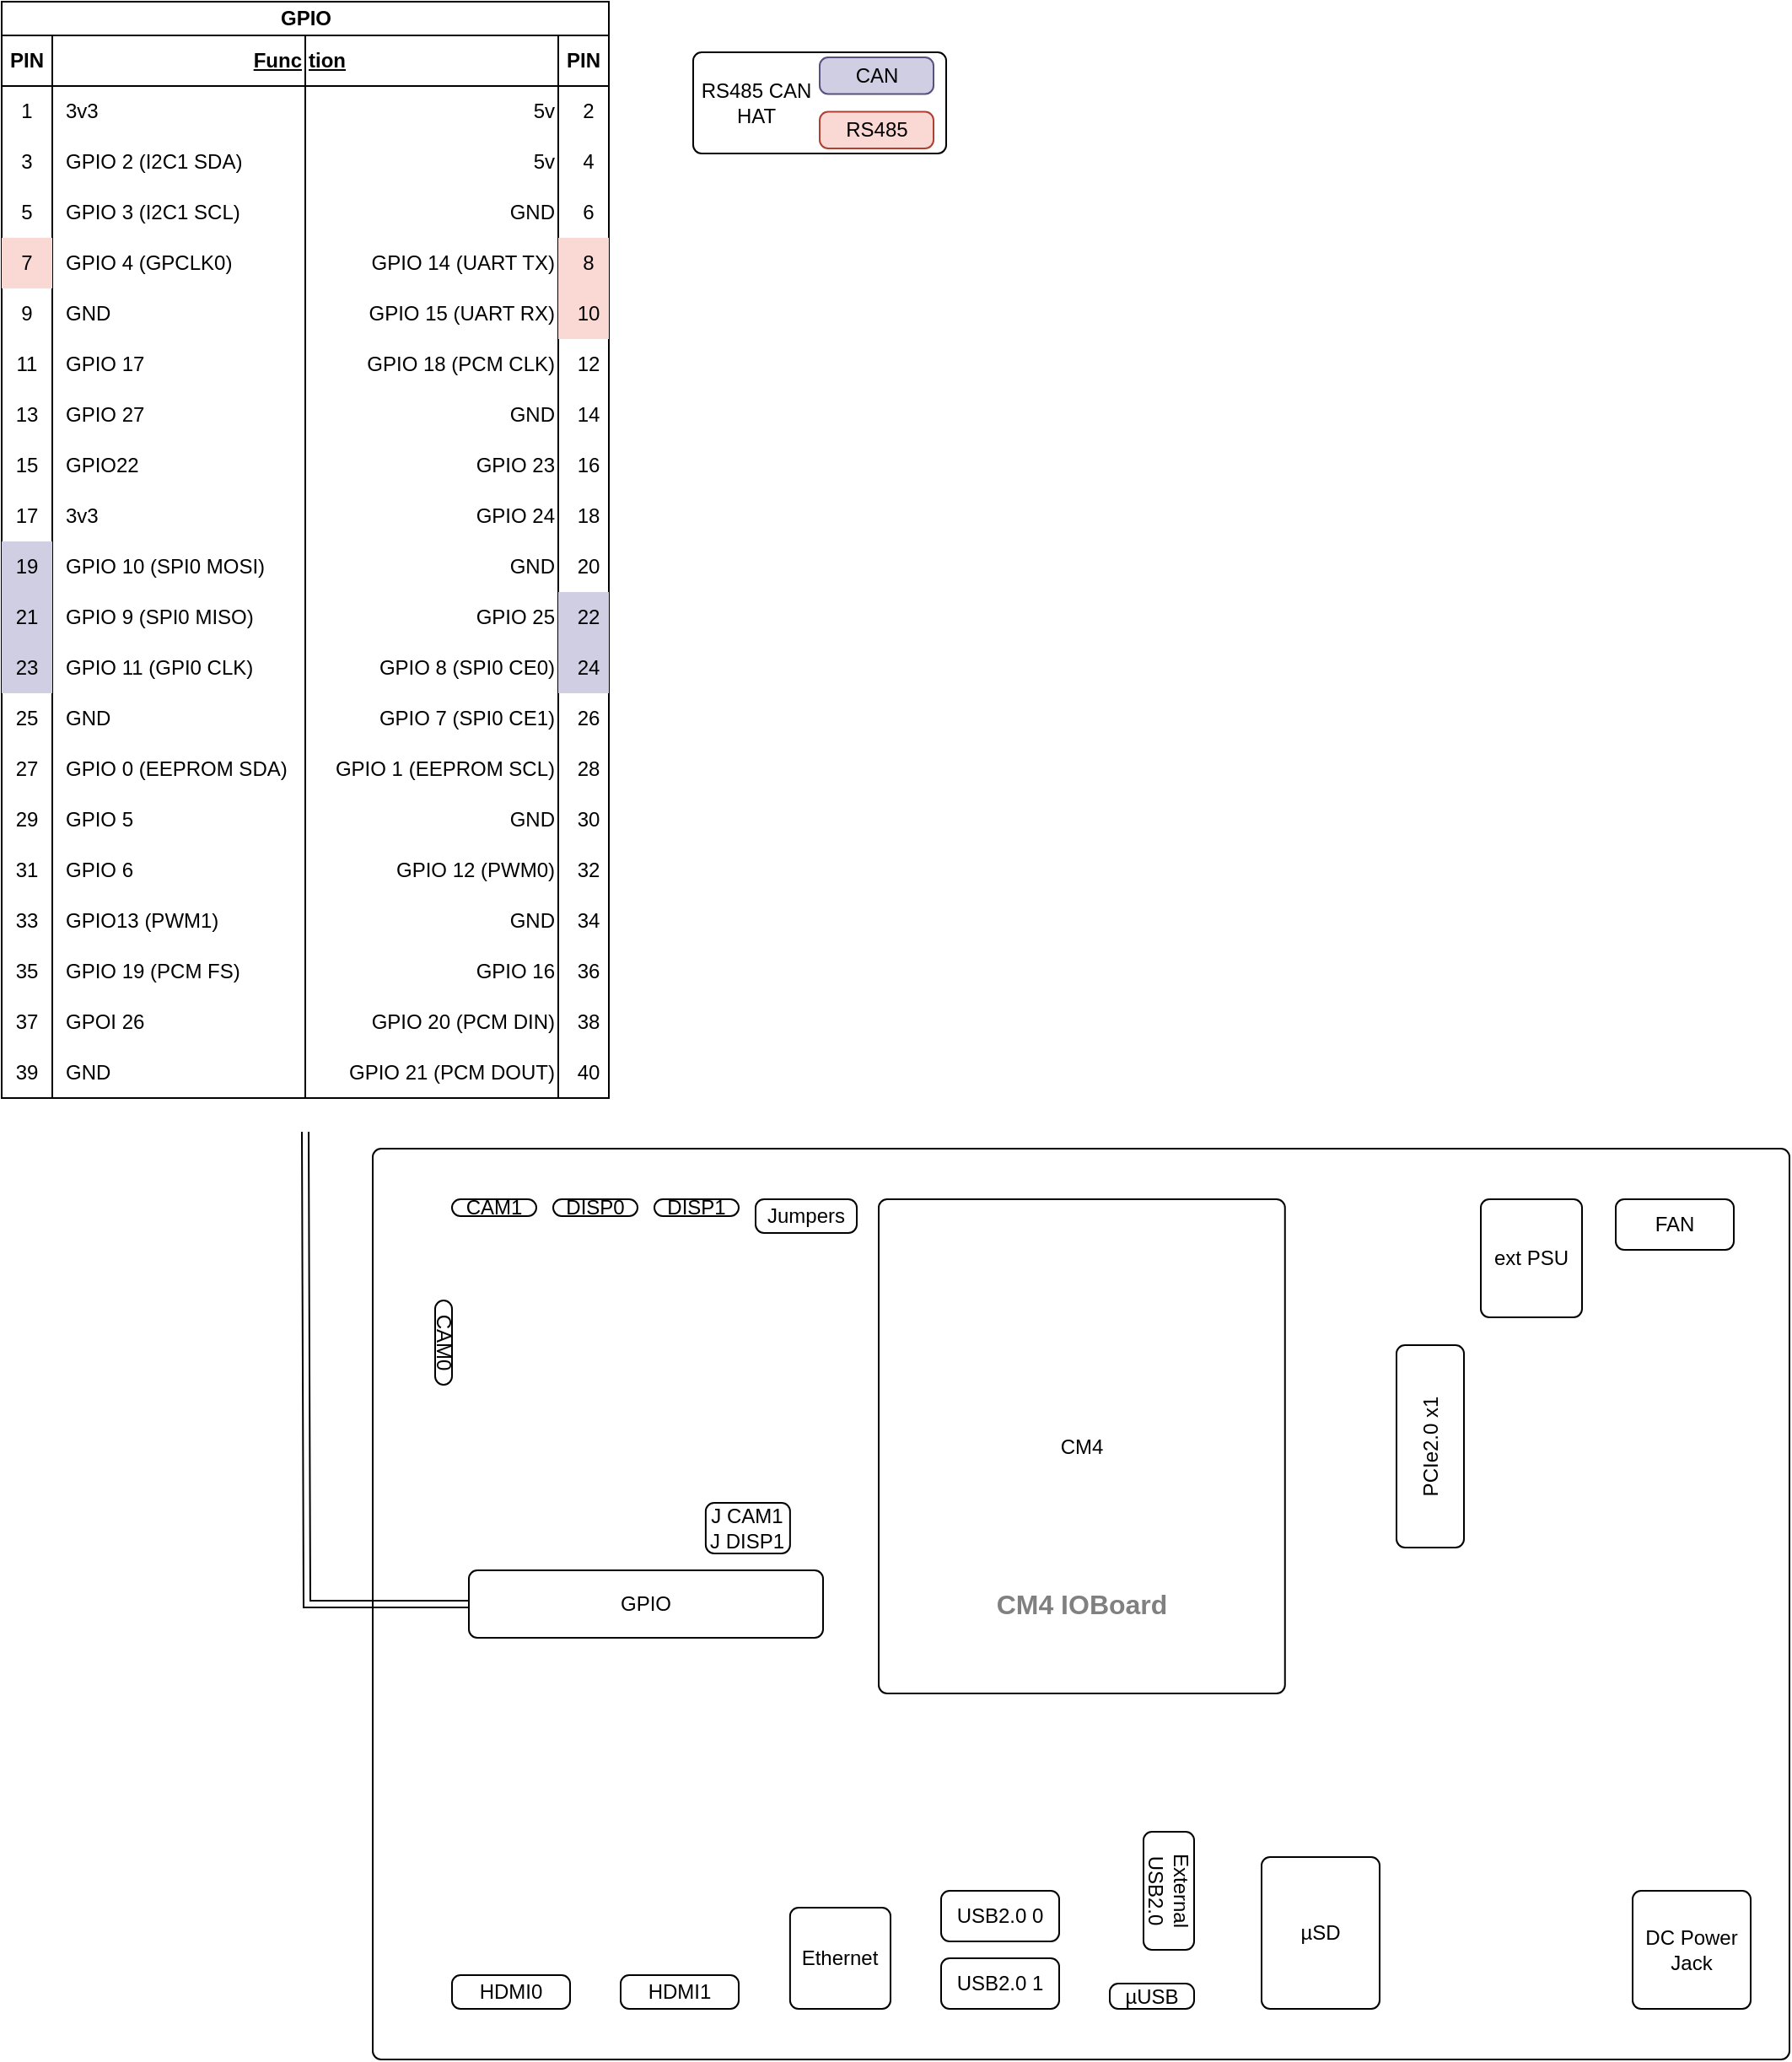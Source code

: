 <mxfile version="24.2.5" type="github">
  <diagram name="Seite-1" id="QoW2WP4sF9XE3s1ogHSI">
    <mxGraphModel dx="1735" dy="1138" grid="1" gridSize="10" guides="1" tooltips="1" connect="1" arrows="1" fold="1" page="1" pageScale="1" pageWidth="1654" pageHeight="1169" math="0" shadow="0">
      <root>
        <mxCell id="0" />
        <mxCell id="1" parent="0" />
        <mxCell id="m5U6jbmUyWmy_Dcwf7JY-30" value="&lt;font style=&quot;font-size: 16px;&quot;&gt;&lt;b&gt;CM4 IOBoard&lt;/b&gt;&lt;/font&gt;" style="rounded=1;absoluteArcSize=1;html=1;arcSize=10;align=center;verticalAlign=middle;" vertex="1" parent="1">
          <mxGeometry x="500" y="700" width="840" height="540" as="geometry" />
        </mxCell>
        <mxCell id="m5U6jbmUyWmy_Dcwf7JY-31" value="CM4 IO Board" style="html=1;shape=mxgraph.er.anchor;whiteSpace=wrap;" vertex="1" parent="m5U6jbmUyWmy_Dcwf7JY-30">
          <mxGeometry width="420.0" height="540" as="geometry" />
        </mxCell>
        <mxCell id="m5U6jbmUyWmy_Dcwf7JY-9" value="HDMI0" style="rounded=1;absoluteArcSize=1;html=1;arcSize=10;whiteSpace=wrap;points=[];strokeColor=inherit;fillColor=inherit;" vertex="1" parent="m5U6jbmUyWmy_Dcwf7JY-30">
          <mxGeometry x="47" y="490" width="70" height="20" as="geometry" />
        </mxCell>
        <mxCell id="m5U6jbmUyWmy_Dcwf7JY-10" value="HDMI1" style="rounded=1;absoluteArcSize=1;html=1;arcSize=10;whiteSpace=wrap;points=[];strokeColor=inherit;fillColor=inherit;" vertex="1" parent="m5U6jbmUyWmy_Dcwf7JY-30">
          <mxGeometry x="147" y="490" width="70" height="20" as="geometry" />
        </mxCell>
        <mxCell id="m5U6jbmUyWmy_Dcwf7JY-11" value="Ethernet" style="rounded=1;absoluteArcSize=1;html=1;arcSize=10;whiteSpace=wrap;points=[];strokeColor=inherit;fillColor=inherit;" vertex="1" parent="m5U6jbmUyWmy_Dcwf7JY-30">
          <mxGeometry x="247.44" y="450" width="59.56" height="60" as="geometry" />
        </mxCell>
        <mxCell id="m5U6jbmUyWmy_Dcwf7JY-12" value="USB2.0 0" style="rounded=1;absoluteArcSize=1;html=1;arcSize=10;whiteSpace=wrap;points=[];strokeColor=inherit;fillColor=inherit;" vertex="1" parent="m5U6jbmUyWmy_Dcwf7JY-30">
          <mxGeometry x="337" y="440" width="70" height="30" as="geometry" />
        </mxCell>
        <mxCell id="m5U6jbmUyWmy_Dcwf7JY-13" value="USB2.0 1" style="rounded=1;absoluteArcSize=1;html=1;arcSize=10;whiteSpace=wrap;points=[];strokeColor=inherit;fillColor=inherit;" vertex="1" parent="m5U6jbmUyWmy_Dcwf7JY-30">
          <mxGeometry x="337" y="480" width="70" height="30" as="geometry" />
        </mxCell>
        <mxCell id="m5U6jbmUyWmy_Dcwf7JY-14" value="External USB2.0" style="rounded=1;absoluteArcSize=1;html=1;arcSize=10;whiteSpace=wrap;points=[];strokeColor=inherit;fillColor=inherit;rotation=90;" vertex="1" parent="m5U6jbmUyWmy_Dcwf7JY-30">
          <mxGeometry x="437" y="425" width="70" height="30" as="geometry" />
        </mxCell>
        <mxCell id="m5U6jbmUyWmy_Dcwf7JY-15" value="µUSB" style="rounded=1;absoluteArcSize=1;html=1;arcSize=10;whiteSpace=wrap;points=[];strokeColor=inherit;fillColor=inherit;" vertex="1" parent="m5U6jbmUyWmy_Dcwf7JY-30">
          <mxGeometry x="437" y="495" width="50" height="15" as="geometry" />
        </mxCell>
        <mxCell id="m5U6jbmUyWmy_Dcwf7JY-16" value="µSD" style="rounded=1;absoluteArcSize=1;html=1;arcSize=10;whiteSpace=wrap;points=[];strokeColor=inherit;fillColor=inherit;" vertex="1" parent="m5U6jbmUyWmy_Dcwf7JY-30">
          <mxGeometry x="527" y="420" width="70" height="90" as="geometry" />
        </mxCell>
        <mxCell id="m5U6jbmUyWmy_Dcwf7JY-17" value="DC Power Jack" style="rounded=1;absoluteArcSize=1;html=1;arcSize=10;whiteSpace=wrap;points=[];strokeColor=inherit;fillColor=inherit;" vertex="1" parent="m5U6jbmUyWmy_Dcwf7JY-30">
          <mxGeometry x="747" y="440" width="70" height="70" as="geometry" />
        </mxCell>
        <mxCell id="m5U6jbmUyWmy_Dcwf7JY-19" value="CAM1" style="rounded=1;absoluteArcSize=1;html=1;arcSize=10;whiteSpace=wrap;points=[];strokeColor=inherit;fillColor=inherit;rotation=0;" vertex="1" parent="m5U6jbmUyWmy_Dcwf7JY-30">
          <mxGeometry x="47" y="30" width="50" height="10" as="geometry" />
        </mxCell>
        <mxCell id="m5U6jbmUyWmy_Dcwf7JY-20" value="DISP0" style="rounded=1;absoluteArcSize=1;html=1;arcSize=10;whiteSpace=wrap;points=[];strokeColor=inherit;fillColor=inherit;rotation=0;" vertex="1" parent="m5U6jbmUyWmy_Dcwf7JY-30">
          <mxGeometry x="107" y="30" width="50" height="10" as="geometry" />
        </mxCell>
        <mxCell id="m5U6jbmUyWmy_Dcwf7JY-22" value="DISP1" style="rounded=1;absoluteArcSize=1;html=1;arcSize=10;whiteSpace=wrap;points=[];strokeColor=inherit;fillColor=inherit;rotation=0;" vertex="1" parent="m5U6jbmUyWmy_Dcwf7JY-30">
          <mxGeometry x="167" y="30" width="50" height="10" as="geometry" />
        </mxCell>
        <mxCell id="m5U6jbmUyWmy_Dcwf7JY-23" value="CAM0" style="rounded=1;absoluteArcSize=1;html=1;arcSize=10;whiteSpace=wrap;points=[];strokeColor=inherit;fillColor=inherit;rotation=90;" vertex="1" parent="m5U6jbmUyWmy_Dcwf7JY-30">
          <mxGeometry x="17" y="110" width="50" height="10" as="geometry" />
        </mxCell>
        <mxCell id="m5U6jbmUyWmy_Dcwf7JY-24" value="Jumpers" style="rounded=1;absoluteArcSize=1;html=1;arcSize=10;whiteSpace=wrap;points=[];strokeColor=inherit;fillColor=inherit;rotation=0;" vertex="1" parent="m5U6jbmUyWmy_Dcwf7JY-30">
          <mxGeometry x="227" y="30" width="60" height="20" as="geometry" />
        </mxCell>
        <mxCell id="m5U6jbmUyWmy_Dcwf7JY-25" value="ext PSU" style="rounded=1;absoluteArcSize=1;html=1;arcSize=10;whiteSpace=wrap;points=[];strokeColor=inherit;fillColor=inherit;rotation=0;" vertex="1" parent="m5U6jbmUyWmy_Dcwf7JY-30">
          <mxGeometry x="657" y="30" width="60" height="70" as="geometry" />
        </mxCell>
        <mxCell id="m5U6jbmUyWmy_Dcwf7JY-26" value="FAN" style="rounded=1;absoluteArcSize=1;html=1;arcSize=10;whiteSpace=wrap;points=[];strokeColor=inherit;fillColor=inherit;rotation=0;" vertex="1" parent="m5U6jbmUyWmy_Dcwf7JY-30">
          <mxGeometry x="737" y="30" width="70" height="30" as="geometry" />
        </mxCell>
        <mxCell id="m5U6jbmUyWmy_Dcwf7JY-27" value="PCIe2.0 x1" style="rounded=1;absoluteArcSize=1;html=1;arcSize=10;whiteSpace=wrap;points=[];strokeColor=inherit;fillColor=inherit;rotation=-90;" vertex="1" parent="m5U6jbmUyWmy_Dcwf7JY-30">
          <mxGeometry x="567" y="156.5" width="120" height="40" as="geometry" />
        </mxCell>
        <mxCell id="m5U6jbmUyWmy_Dcwf7JY-28" value="GPIO" style="rounded=1;absoluteArcSize=1;html=1;arcSize=10;whiteSpace=wrap;points=[];strokeColor=inherit;fillColor=inherit;rotation=0;" vertex="1" parent="m5U6jbmUyWmy_Dcwf7JY-30">
          <mxGeometry x="57" y="250" width="210" height="40" as="geometry" />
        </mxCell>
        <mxCell id="m5U6jbmUyWmy_Dcwf7JY-29" value="J CAM1&lt;br&gt;J DISP1" style="rounded=1;absoluteArcSize=1;html=1;arcSize=10;whiteSpace=wrap;points=[];strokeColor=inherit;fillColor=inherit;rotation=0;" vertex="1" parent="m5U6jbmUyWmy_Dcwf7JY-30">
          <mxGeometry x="197.44" y="210" width="50" height="30" as="geometry" />
        </mxCell>
        <mxCell id="m5U6jbmUyWmy_Dcwf7JY-5" value="CM4" style="rounded=1;absoluteArcSize=1;html=1;arcSize=10;whiteSpace=wrap;points=[];fillOpacity=50;" vertex="1" parent="m5U6jbmUyWmy_Dcwf7JY-30">
          <mxGeometry x="300.0" y="30" width="240.88" height="293" as="geometry" />
        </mxCell>
        <mxCell id="m5U6jbmUyWmy_Dcwf7JY-33" value="GPIO" style="shape=table;startSize=20;container=1;collapsible=1;childLayout=tableLayout;fixedRows=1;rowLines=0;fontStyle=1;align=center;resizeLast=1;html=1;aspect=fixed;fontSize=12;" vertex="1" parent="1">
          <mxGeometry x="280" y="20" width="360" height="650" as="geometry" />
        </mxCell>
        <mxCell id="m5U6jbmUyWmy_Dcwf7JY-34" value="" style="shape=tableRow;horizontal=0;startSize=0;swimlaneHead=0;swimlaneBody=0;fillColor=none;collapsible=0;dropTarget=0;points=[[0,0.5],[1,0.5]];portConstraint=eastwest;top=0;left=0;right=0;bottom=1;" vertex="1" parent="m5U6jbmUyWmy_Dcwf7JY-33">
          <mxGeometry y="20" width="360" height="30" as="geometry" />
        </mxCell>
        <mxCell id="m5U6jbmUyWmy_Dcwf7JY-35" value="PIN" style="shape=partialRectangle;connectable=0;fillColor=none;top=0;left=0;bottom=0;right=0;fontStyle=1;overflow=hidden;whiteSpace=wrap;html=1;" vertex="1" parent="m5U6jbmUyWmy_Dcwf7JY-34">
          <mxGeometry width="30" height="30" as="geometry">
            <mxRectangle width="30" height="30" as="alternateBounds" />
          </mxGeometry>
        </mxCell>
        <mxCell id="m5U6jbmUyWmy_Dcwf7JY-36" value="Func" style="shape=partialRectangle;connectable=0;fillColor=none;top=0;left=0;bottom=0;right=0;align=right;spacingLeft=6;fontStyle=5;overflow=hidden;whiteSpace=wrap;html=1;" vertex="1" parent="m5U6jbmUyWmy_Dcwf7JY-34">
          <mxGeometry x="30" width="150" height="30" as="geometry">
            <mxRectangle width="150" height="30" as="alternateBounds" />
          </mxGeometry>
        </mxCell>
        <mxCell id="m5U6jbmUyWmy_Dcwf7JY-141" value="tion" style="shape=partialRectangle;connectable=0;fillColor=none;top=0;left=0;bottom=0;right=0;align=left;spacingLeft=0;fontStyle=5;overflow=hidden;whiteSpace=wrap;html=1;" vertex="1" parent="m5U6jbmUyWmy_Dcwf7JY-34">
          <mxGeometry x="180" width="150" height="30" as="geometry">
            <mxRectangle width="150" height="30" as="alternateBounds" />
          </mxGeometry>
        </mxCell>
        <mxCell id="m5U6jbmUyWmy_Dcwf7JY-124" value="PIN" style="shape=partialRectangle;connectable=0;fillColor=none;top=0;left=0;bottom=0;right=0;fontStyle=1;overflow=hidden;whiteSpace=wrap;html=1;" vertex="1" parent="m5U6jbmUyWmy_Dcwf7JY-34">
          <mxGeometry x="330" width="30" height="30" as="geometry">
            <mxRectangle width="30" height="30" as="alternateBounds" />
          </mxGeometry>
        </mxCell>
        <mxCell id="m5U6jbmUyWmy_Dcwf7JY-37" value="" style="shape=tableRow;horizontal=0;startSize=0;swimlaneHead=0;swimlaneBody=0;fillColor=none;collapsible=0;dropTarget=0;points=[[0,0.5],[1,0.5]];portConstraint=eastwest;top=0;left=0;right=0;bottom=0;" vertex="1" parent="m5U6jbmUyWmy_Dcwf7JY-33">
          <mxGeometry y="50" width="360" height="30" as="geometry" />
        </mxCell>
        <mxCell id="m5U6jbmUyWmy_Dcwf7JY-38" value="1" style="shape=partialRectangle;connectable=0;fillColor=none;top=0;left=0;bottom=0;right=0;editable=1;overflow=hidden;whiteSpace=wrap;html=1;" vertex="1" parent="m5U6jbmUyWmy_Dcwf7JY-37">
          <mxGeometry width="30" height="30" as="geometry">
            <mxRectangle width="30" height="30" as="alternateBounds" />
          </mxGeometry>
        </mxCell>
        <mxCell id="m5U6jbmUyWmy_Dcwf7JY-39" value="3v3" style="shape=partialRectangle;connectable=0;fillColor=none;top=0;left=0;bottom=0;right=0;align=left;spacingLeft=6;overflow=hidden;whiteSpace=wrap;html=1;" vertex="1" parent="m5U6jbmUyWmy_Dcwf7JY-37">
          <mxGeometry x="30" width="150" height="30" as="geometry">
            <mxRectangle width="150" height="30" as="alternateBounds" />
          </mxGeometry>
        </mxCell>
        <mxCell id="m5U6jbmUyWmy_Dcwf7JY-142" value="5v" style="shape=partialRectangle;connectable=0;fillColor=none;top=0;left=0;bottom=0;right=0;align=right;spacingLeft=6;overflow=hidden;whiteSpace=wrap;html=1;" vertex="1" parent="m5U6jbmUyWmy_Dcwf7JY-37">
          <mxGeometry x="180" width="150" height="30" as="geometry">
            <mxRectangle width="150" height="30" as="alternateBounds" />
          </mxGeometry>
        </mxCell>
        <mxCell id="m5U6jbmUyWmy_Dcwf7JY-125" value="2" style="shape=partialRectangle;connectable=0;fillColor=none;top=0;left=0;bottom=0;right=0;align=center;spacingLeft=6;overflow=hidden;whiteSpace=wrap;html=1;" vertex="1" parent="m5U6jbmUyWmy_Dcwf7JY-37">
          <mxGeometry x="330" width="30" height="30" as="geometry">
            <mxRectangle width="30" height="30" as="alternateBounds" />
          </mxGeometry>
        </mxCell>
        <mxCell id="m5U6jbmUyWmy_Dcwf7JY-40" value="" style="shape=tableRow;horizontal=0;startSize=0;swimlaneHead=0;swimlaneBody=0;fillColor=none;collapsible=0;dropTarget=0;points=[[0,0.5],[1,0.5]];portConstraint=eastwest;top=0;left=0;right=0;bottom=0;" vertex="1" parent="m5U6jbmUyWmy_Dcwf7JY-33">
          <mxGeometry y="80" width="360" height="30" as="geometry" />
        </mxCell>
        <mxCell id="m5U6jbmUyWmy_Dcwf7JY-41" value="3" style="shape=partialRectangle;connectable=0;fillColor=none;top=0;left=0;bottom=0;right=0;editable=1;overflow=hidden;whiteSpace=wrap;html=1;" vertex="1" parent="m5U6jbmUyWmy_Dcwf7JY-40">
          <mxGeometry width="30" height="30" as="geometry">
            <mxRectangle width="30" height="30" as="alternateBounds" />
          </mxGeometry>
        </mxCell>
        <mxCell id="m5U6jbmUyWmy_Dcwf7JY-42" value="GPIO 2 (I2C1 SDA)" style="shape=partialRectangle;connectable=0;fillColor=none;top=0;left=0;bottom=0;right=0;align=left;spacingLeft=6;overflow=hidden;whiteSpace=wrap;html=1;" vertex="1" parent="m5U6jbmUyWmy_Dcwf7JY-40">
          <mxGeometry x="30" width="150" height="30" as="geometry">
            <mxRectangle width="150" height="30" as="alternateBounds" />
          </mxGeometry>
        </mxCell>
        <mxCell id="m5U6jbmUyWmy_Dcwf7JY-143" value="5v" style="shape=partialRectangle;connectable=0;fillColor=none;top=0;left=0;bottom=0;right=0;align=right;spacingLeft=6;overflow=hidden;whiteSpace=wrap;html=1;" vertex="1" parent="m5U6jbmUyWmy_Dcwf7JY-40">
          <mxGeometry x="180" width="150" height="30" as="geometry">
            <mxRectangle width="150" height="30" as="alternateBounds" />
          </mxGeometry>
        </mxCell>
        <mxCell id="m5U6jbmUyWmy_Dcwf7JY-126" value="4" style="shape=partialRectangle;connectable=0;fillColor=none;top=0;left=0;bottom=0;right=0;align=center;spacingLeft=6;overflow=hidden;whiteSpace=wrap;html=1;" vertex="1" parent="m5U6jbmUyWmy_Dcwf7JY-40">
          <mxGeometry x="330" width="30" height="30" as="geometry">
            <mxRectangle width="30" height="30" as="alternateBounds" />
          </mxGeometry>
        </mxCell>
        <mxCell id="m5U6jbmUyWmy_Dcwf7JY-43" value="" style="shape=tableRow;horizontal=0;startSize=0;swimlaneHead=0;swimlaneBody=0;fillColor=none;collapsible=0;dropTarget=0;points=[[0,0.5],[1,0.5]];portConstraint=eastwest;top=0;left=0;right=0;bottom=0;" vertex="1" parent="m5U6jbmUyWmy_Dcwf7JY-33">
          <mxGeometry y="110" width="360" height="30" as="geometry" />
        </mxCell>
        <mxCell id="m5U6jbmUyWmy_Dcwf7JY-44" value="5" style="shape=partialRectangle;connectable=0;fillColor=none;top=0;left=0;bottom=0;right=0;editable=1;overflow=hidden;whiteSpace=wrap;html=1;" vertex="1" parent="m5U6jbmUyWmy_Dcwf7JY-43">
          <mxGeometry width="30" height="30" as="geometry">
            <mxRectangle width="30" height="30" as="alternateBounds" />
          </mxGeometry>
        </mxCell>
        <mxCell id="m5U6jbmUyWmy_Dcwf7JY-45" value="GPIO 3 (I2C1 SCL)" style="shape=partialRectangle;connectable=0;fillColor=none;top=0;left=0;bottom=0;right=0;align=left;spacingLeft=6;overflow=hidden;whiteSpace=wrap;html=1;" vertex="1" parent="m5U6jbmUyWmy_Dcwf7JY-43">
          <mxGeometry x="30" width="150" height="30" as="geometry">
            <mxRectangle width="150" height="30" as="alternateBounds" />
          </mxGeometry>
        </mxCell>
        <mxCell id="m5U6jbmUyWmy_Dcwf7JY-144" value="GND" style="shape=partialRectangle;connectable=0;fillColor=none;top=0;left=0;bottom=0;right=0;align=right;spacingLeft=6;overflow=hidden;whiteSpace=wrap;html=1;" vertex="1" parent="m5U6jbmUyWmy_Dcwf7JY-43">
          <mxGeometry x="180" width="150" height="30" as="geometry">
            <mxRectangle width="150" height="30" as="alternateBounds" />
          </mxGeometry>
        </mxCell>
        <mxCell id="m5U6jbmUyWmy_Dcwf7JY-127" value="6" style="shape=partialRectangle;connectable=0;fillColor=none;top=0;left=0;bottom=0;right=0;align=center;spacingLeft=6;overflow=hidden;whiteSpace=wrap;html=1;" vertex="1" parent="m5U6jbmUyWmy_Dcwf7JY-43">
          <mxGeometry x="330" width="30" height="30" as="geometry">
            <mxRectangle width="30" height="30" as="alternateBounds" />
          </mxGeometry>
        </mxCell>
        <mxCell id="m5U6jbmUyWmy_Dcwf7JY-202" style="shape=tableRow;horizontal=0;startSize=0;swimlaneHead=0;swimlaneBody=0;fillColor=none;collapsible=0;dropTarget=0;points=[[0,0.5],[1,0.5]];portConstraint=eastwest;top=0;left=0;right=0;bottom=0;" vertex="1" parent="m5U6jbmUyWmy_Dcwf7JY-33">
          <mxGeometry y="140" width="360" height="30" as="geometry" />
        </mxCell>
        <mxCell id="m5U6jbmUyWmy_Dcwf7JY-203" value="7" style="shape=partialRectangle;connectable=0;fillColor=#fad9d5;top=0;left=0;bottom=0;right=0;editable=1;overflow=hidden;whiteSpace=wrap;html=1;strokeColor=#ae4132;" vertex="1" parent="m5U6jbmUyWmy_Dcwf7JY-202">
          <mxGeometry width="30" height="30" as="geometry">
            <mxRectangle width="30" height="30" as="alternateBounds" />
          </mxGeometry>
        </mxCell>
        <mxCell id="m5U6jbmUyWmy_Dcwf7JY-204" value="GPIO 4 (GPCLK0)" style="shape=partialRectangle;connectable=0;fillColor=none;top=0;left=0;bottom=0;right=0;align=left;spacingLeft=6;overflow=hidden;whiteSpace=wrap;html=1;" vertex="1" parent="m5U6jbmUyWmy_Dcwf7JY-202">
          <mxGeometry x="30" width="150" height="30" as="geometry">
            <mxRectangle width="150" height="30" as="alternateBounds" />
          </mxGeometry>
        </mxCell>
        <mxCell id="m5U6jbmUyWmy_Dcwf7JY-205" value="GPIO 14 (UART TX)" style="shape=partialRectangle;connectable=0;fillColor=none;top=0;left=0;bottom=0;right=0;align=right;spacingLeft=6;overflow=hidden;whiteSpace=wrap;html=1;" vertex="1" parent="m5U6jbmUyWmy_Dcwf7JY-202">
          <mxGeometry x="180" width="150" height="30" as="geometry">
            <mxRectangle width="150" height="30" as="alternateBounds" />
          </mxGeometry>
        </mxCell>
        <mxCell id="m5U6jbmUyWmy_Dcwf7JY-206" value="8" style="shape=partialRectangle;connectable=0;fillColor=#fad9d5;top=0;left=0;bottom=0;right=0;align=center;spacingLeft=6;overflow=hidden;whiteSpace=wrap;html=1;strokeColor=#ae4132;" vertex="1" parent="m5U6jbmUyWmy_Dcwf7JY-202">
          <mxGeometry x="330" width="30" height="30" as="geometry">
            <mxRectangle width="30" height="30" as="alternateBounds" />
          </mxGeometry>
        </mxCell>
        <mxCell id="m5U6jbmUyWmy_Dcwf7JY-105" style="shape=tableRow;horizontal=0;startSize=0;swimlaneHead=0;swimlaneBody=0;fillColor=none;collapsible=0;dropTarget=0;points=[[0,0.5],[1,0.5]];portConstraint=eastwest;top=0;left=0;right=0;bottom=0;" vertex="1" parent="m5U6jbmUyWmy_Dcwf7JY-33">
          <mxGeometry y="170" width="360" height="30" as="geometry" />
        </mxCell>
        <mxCell id="m5U6jbmUyWmy_Dcwf7JY-106" value="9" style="shape=partialRectangle;connectable=0;fillColor=none;top=0;left=0;bottom=0;right=0;editable=1;overflow=hidden;whiteSpace=wrap;html=1;" vertex="1" parent="m5U6jbmUyWmy_Dcwf7JY-105">
          <mxGeometry width="30" height="30" as="geometry">
            <mxRectangle width="30" height="30" as="alternateBounds" />
          </mxGeometry>
        </mxCell>
        <mxCell id="m5U6jbmUyWmy_Dcwf7JY-107" value="GND" style="shape=partialRectangle;connectable=0;fillColor=none;top=0;left=0;bottom=0;right=0;align=left;spacingLeft=6;overflow=hidden;whiteSpace=wrap;html=1;" vertex="1" parent="m5U6jbmUyWmy_Dcwf7JY-105">
          <mxGeometry x="30" width="150" height="30" as="geometry">
            <mxRectangle width="150" height="30" as="alternateBounds" />
          </mxGeometry>
        </mxCell>
        <mxCell id="m5U6jbmUyWmy_Dcwf7JY-145" value="GPIO 15 (UART RX)" style="shape=partialRectangle;connectable=0;fillColor=none;top=0;left=0;bottom=0;right=0;align=right;spacingLeft=6;overflow=hidden;whiteSpace=wrap;html=1;" vertex="1" parent="m5U6jbmUyWmy_Dcwf7JY-105">
          <mxGeometry x="180" width="150" height="30" as="geometry">
            <mxRectangle width="150" height="30" as="alternateBounds" />
          </mxGeometry>
        </mxCell>
        <mxCell id="m5U6jbmUyWmy_Dcwf7JY-128" value="10" style="shape=partialRectangle;connectable=0;fillColor=#fad9d5;top=0;left=0;bottom=0;right=0;align=center;spacingLeft=6;overflow=hidden;whiteSpace=wrap;html=1;strokeColor=#ae4132;" vertex="1" parent="m5U6jbmUyWmy_Dcwf7JY-105">
          <mxGeometry x="330" width="30" height="30" as="geometry">
            <mxRectangle width="30" height="30" as="alternateBounds" />
          </mxGeometry>
        </mxCell>
        <mxCell id="m5U6jbmUyWmy_Dcwf7JY-102" style="shape=tableRow;horizontal=0;startSize=0;swimlaneHead=0;swimlaneBody=0;fillColor=none;collapsible=0;dropTarget=0;points=[[0,0.5],[1,0.5]];portConstraint=eastwest;top=0;left=0;right=0;bottom=0;" vertex="1" parent="m5U6jbmUyWmy_Dcwf7JY-33">
          <mxGeometry y="200" width="360" height="30" as="geometry" />
        </mxCell>
        <mxCell id="m5U6jbmUyWmy_Dcwf7JY-103" value="11" style="shape=partialRectangle;connectable=0;fillColor=none;top=0;left=0;bottom=0;right=0;editable=1;overflow=hidden;whiteSpace=wrap;html=1;" vertex="1" parent="m5U6jbmUyWmy_Dcwf7JY-102">
          <mxGeometry width="30" height="30" as="geometry">
            <mxRectangle width="30" height="30" as="alternateBounds" />
          </mxGeometry>
        </mxCell>
        <mxCell id="m5U6jbmUyWmy_Dcwf7JY-104" value="GPIO 17" style="shape=partialRectangle;connectable=0;fillColor=none;top=0;left=0;bottom=0;right=0;align=left;spacingLeft=6;overflow=hidden;whiteSpace=wrap;html=1;" vertex="1" parent="m5U6jbmUyWmy_Dcwf7JY-102">
          <mxGeometry x="30" width="150" height="30" as="geometry">
            <mxRectangle width="150" height="30" as="alternateBounds" />
          </mxGeometry>
        </mxCell>
        <mxCell id="m5U6jbmUyWmy_Dcwf7JY-146" value="GPIO 18 (PCM CLK)" style="shape=partialRectangle;connectable=0;fillColor=none;top=0;left=0;bottom=0;right=0;align=right;spacingLeft=6;overflow=hidden;whiteSpace=wrap;html=1;" vertex="1" parent="m5U6jbmUyWmy_Dcwf7JY-102">
          <mxGeometry x="180" width="150" height="30" as="geometry">
            <mxRectangle width="150" height="30" as="alternateBounds" />
          </mxGeometry>
        </mxCell>
        <mxCell id="m5U6jbmUyWmy_Dcwf7JY-129" value="12" style="shape=partialRectangle;connectable=0;fillColor=none;top=0;left=0;bottom=0;right=0;align=center;spacingLeft=6;overflow=hidden;whiteSpace=wrap;html=1;" vertex="1" parent="m5U6jbmUyWmy_Dcwf7JY-102">
          <mxGeometry x="330" width="30" height="30" as="geometry">
            <mxRectangle width="30" height="30" as="alternateBounds" />
          </mxGeometry>
        </mxCell>
        <mxCell id="m5U6jbmUyWmy_Dcwf7JY-99" style="shape=tableRow;horizontal=0;startSize=0;swimlaneHead=0;swimlaneBody=0;fillColor=none;collapsible=0;dropTarget=0;points=[[0,0.5],[1,0.5]];portConstraint=eastwest;top=0;left=0;right=0;bottom=0;" vertex="1" parent="m5U6jbmUyWmy_Dcwf7JY-33">
          <mxGeometry y="230" width="360" height="30" as="geometry" />
        </mxCell>
        <mxCell id="m5U6jbmUyWmy_Dcwf7JY-100" value="13" style="shape=partialRectangle;connectable=0;fillColor=none;top=0;left=0;bottom=0;right=0;editable=1;overflow=hidden;whiteSpace=wrap;html=1;" vertex="1" parent="m5U6jbmUyWmy_Dcwf7JY-99">
          <mxGeometry width="30" height="30" as="geometry">
            <mxRectangle width="30" height="30" as="alternateBounds" />
          </mxGeometry>
        </mxCell>
        <mxCell id="m5U6jbmUyWmy_Dcwf7JY-101" value="GPIO 27" style="shape=partialRectangle;connectable=0;fillColor=none;top=0;left=0;bottom=0;right=0;align=left;spacingLeft=6;overflow=hidden;whiteSpace=wrap;html=1;" vertex="1" parent="m5U6jbmUyWmy_Dcwf7JY-99">
          <mxGeometry x="30" width="150" height="30" as="geometry">
            <mxRectangle width="150" height="30" as="alternateBounds" />
          </mxGeometry>
        </mxCell>
        <mxCell id="m5U6jbmUyWmy_Dcwf7JY-147" value="GND" style="shape=partialRectangle;connectable=0;fillColor=none;top=0;left=0;bottom=0;right=0;align=right;spacingLeft=6;overflow=hidden;whiteSpace=wrap;html=1;" vertex="1" parent="m5U6jbmUyWmy_Dcwf7JY-99">
          <mxGeometry x="180" width="150" height="30" as="geometry">
            <mxRectangle width="150" height="30" as="alternateBounds" />
          </mxGeometry>
        </mxCell>
        <mxCell id="m5U6jbmUyWmy_Dcwf7JY-130" value="14" style="shape=partialRectangle;connectable=0;fillColor=none;top=0;left=0;bottom=0;right=0;align=center;spacingLeft=6;overflow=hidden;whiteSpace=wrap;html=1;" vertex="1" parent="m5U6jbmUyWmy_Dcwf7JY-99">
          <mxGeometry x="330" width="30" height="30" as="geometry">
            <mxRectangle width="30" height="30" as="alternateBounds" />
          </mxGeometry>
        </mxCell>
        <mxCell id="m5U6jbmUyWmy_Dcwf7JY-96" style="shape=tableRow;horizontal=0;startSize=0;swimlaneHead=0;swimlaneBody=0;fillColor=none;collapsible=0;dropTarget=0;points=[[0,0.5],[1,0.5]];portConstraint=eastwest;top=0;left=0;right=0;bottom=0;" vertex="1" parent="m5U6jbmUyWmy_Dcwf7JY-33">
          <mxGeometry y="260" width="360" height="30" as="geometry" />
        </mxCell>
        <mxCell id="m5U6jbmUyWmy_Dcwf7JY-97" value="15" style="shape=partialRectangle;connectable=0;fillColor=none;top=0;left=0;bottom=0;right=0;editable=1;overflow=hidden;whiteSpace=wrap;html=1;" vertex="1" parent="m5U6jbmUyWmy_Dcwf7JY-96">
          <mxGeometry width="30" height="30" as="geometry">
            <mxRectangle width="30" height="30" as="alternateBounds" />
          </mxGeometry>
        </mxCell>
        <mxCell id="m5U6jbmUyWmy_Dcwf7JY-98" value="GPIO22" style="shape=partialRectangle;connectable=0;fillColor=none;top=0;left=0;bottom=0;right=0;align=left;spacingLeft=6;overflow=hidden;whiteSpace=wrap;html=1;" vertex="1" parent="m5U6jbmUyWmy_Dcwf7JY-96">
          <mxGeometry x="30" width="150" height="30" as="geometry">
            <mxRectangle width="150" height="30" as="alternateBounds" />
          </mxGeometry>
        </mxCell>
        <mxCell id="m5U6jbmUyWmy_Dcwf7JY-148" value="GPIO 23" style="shape=partialRectangle;connectable=0;fillColor=none;top=0;left=0;bottom=0;right=0;align=right;spacingLeft=6;overflow=hidden;whiteSpace=wrap;html=1;" vertex="1" parent="m5U6jbmUyWmy_Dcwf7JY-96">
          <mxGeometry x="180" width="150" height="30" as="geometry">
            <mxRectangle width="150" height="30" as="alternateBounds" />
          </mxGeometry>
        </mxCell>
        <mxCell id="m5U6jbmUyWmy_Dcwf7JY-131" value="16" style="shape=partialRectangle;connectable=0;fillColor=none;top=0;left=0;bottom=0;right=0;align=center;spacingLeft=6;overflow=hidden;whiteSpace=wrap;html=1;" vertex="1" parent="m5U6jbmUyWmy_Dcwf7JY-96">
          <mxGeometry x="330" width="30" height="30" as="geometry">
            <mxRectangle width="30" height="30" as="alternateBounds" />
          </mxGeometry>
        </mxCell>
        <mxCell id="m5U6jbmUyWmy_Dcwf7JY-93" style="shape=tableRow;horizontal=0;startSize=0;swimlaneHead=0;swimlaneBody=0;fillColor=none;collapsible=0;dropTarget=0;points=[[0,0.5],[1,0.5]];portConstraint=eastwest;top=0;left=0;right=0;bottom=0;" vertex="1" parent="m5U6jbmUyWmy_Dcwf7JY-33">
          <mxGeometry y="290" width="360" height="30" as="geometry" />
        </mxCell>
        <mxCell id="m5U6jbmUyWmy_Dcwf7JY-94" value="17" style="shape=partialRectangle;connectable=0;fillColor=none;top=0;left=0;bottom=0;right=0;editable=1;overflow=hidden;whiteSpace=wrap;html=1;" vertex="1" parent="m5U6jbmUyWmy_Dcwf7JY-93">
          <mxGeometry width="30" height="30" as="geometry">
            <mxRectangle width="30" height="30" as="alternateBounds" />
          </mxGeometry>
        </mxCell>
        <mxCell id="m5U6jbmUyWmy_Dcwf7JY-95" value="3v3" style="shape=partialRectangle;connectable=0;fillColor=none;top=0;left=0;bottom=0;right=0;align=left;spacingLeft=6;overflow=hidden;whiteSpace=wrap;html=1;" vertex="1" parent="m5U6jbmUyWmy_Dcwf7JY-93">
          <mxGeometry x="30" width="150" height="30" as="geometry">
            <mxRectangle width="150" height="30" as="alternateBounds" />
          </mxGeometry>
        </mxCell>
        <mxCell id="m5U6jbmUyWmy_Dcwf7JY-149" value="GPIO 24" style="shape=partialRectangle;connectable=0;fillColor=none;top=0;left=0;bottom=0;right=0;align=right;spacingLeft=6;overflow=hidden;whiteSpace=wrap;html=1;" vertex="1" parent="m5U6jbmUyWmy_Dcwf7JY-93">
          <mxGeometry x="180" width="150" height="30" as="geometry">
            <mxRectangle width="150" height="30" as="alternateBounds" />
          </mxGeometry>
        </mxCell>
        <mxCell id="m5U6jbmUyWmy_Dcwf7JY-132" value="18" style="shape=partialRectangle;connectable=0;fillColor=none;top=0;left=0;bottom=0;right=0;align=center;spacingLeft=6;overflow=hidden;whiteSpace=wrap;html=1;" vertex="1" parent="m5U6jbmUyWmy_Dcwf7JY-93">
          <mxGeometry x="330" width="30" height="30" as="geometry">
            <mxRectangle width="30" height="30" as="alternateBounds" />
          </mxGeometry>
        </mxCell>
        <mxCell id="m5U6jbmUyWmy_Dcwf7JY-90" style="shape=tableRow;horizontal=0;startSize=0;swimlaneHead=0;swimlaneBody=0;fillColor=none;collapsible=0;dropTarget=0;points=[[0,0.5],[1,0.5]];portConstraint=eastwest;top=0;left=0;right=0;bottom=0;" vertex="1" parent="m5U6jbmUyWmy_Dcwf7JY-33">
          <mxGeometry y="320" width="360" height="30" as="geometry" />
        </mxCell>
        <mxCell id="m5U6jbmUyWmy_Dcwf7JY-91" value="19" style="shape=partialRectangle;connectable=0;fillColor=#d0cee2;top=0;left=0;bottom=0;right=0;editable=1;overflow=hidden;whiteSpace=wrap;html=1;strokeColor=#56517e;" vertex="1" parent="m5U6jbmUyWmy_Dcwf7JY-90">
          <mxGeometry width="30" height="30" as="geometry">
            <mxRectangle width="30" height="30" as="alternateBounds" />
          </mxGeometry>
        </mxCell>
        <mxCell id="m5U6jbmUyWmy_Dcwf7JY-92" value="GPIO 10 (SPI0 MOSI)" style="shape=partialRectangle;connectable=0;fillColor=none;top=0;left=0;bottom=0;right=0;align=left;spacingLeft=6;overflow=hidden;whiteSpace=wrap;html=1;" vertex="1" parent="m5U6jbmUyWmy_Dcwf7JY-90">
          <mxGeometry x="30" width="150" height="30" as="geometry">
            <mxRectangle width="150" height="30" as="alternateBounds" />
          </mxGeometry>
        </mxCell>
        <mxCell id="m5U6jbmUyWmy_Dcwf7JY-150" value="GND" style="shape=partialRectangle;connectable=0;fillColor=none;top=0;left=0;bottom=0;right=0;align=right;spacingLeft=6;overflow=hidden;whiteSpace=wrap;html=1;" vertex="1" parent="m5U6jbmUyWmy_Dcwf7JY-90">
          <mxGeometry x="180" width="150" height="30" as="geometry">
            <mxRectangle width="150" height="30" as="alternateBounds" />
          </mxGeometry>
        </mxCell>
        <mxCell id="m5U6jbmUyWmy_Dcwf7JY-133" value="20" style="shape=partialRectangle;connectable=0;fillColor=none;top=0;left=0;bottom=0;right=0;align=center;spacingLeft=6;overflow=hidden;whiteSpace=wrap;html=1;" vertex="1" parent="m5U6jbmUyWmy_Dcwf7JY-90">
          <mxGeometry x="330" width="30" height="30" as="geometry">
            <mxRectangle width="30" height="30" as="alternateBounds" />
          </mxGeometry>
        </mxCell>
        <mxCell id="m5U6jbmUyWmy_Dcwf7JY-87" style="shape=tableRow;horizontal=0;startSize=0;swimlaneHead=0;swimlaneBody=0;fillColor=none;collapsible=0;dropTarget=0;points=[[0,0.5],[1,0.5]];portConstraint=eastwest;top=0;left=0;right=0;bottom=0;" vertex="1" parent="m5U6jbmUyWmy_Dcwf7JY-33">
          <mxGeometry y="350" width="360" height="30" as="geometry" />
        </mxCell>
        <mxCell id="m5U6jbmUyWmy_Dcwf7JY-88" value="21" style="shape=partialRectangle;connectable=0;fillColor=#d0cee2;top=0;left=0;bottom=0;right=0;editable=1;overflow=hidden;whiteSpace=wrap;html=1;strokeColor=#56517e;" vertex="1" parent="m5U6jbmUyWmy_Dcwf7JY-87">
          <mxGeometry width="30" height="30" as="geometry">
            <mxRectangle width="30" height="30" as="alternateBounds" />
          </mxGeometry>
        </mxCell>
        <mxCell id="m5U6jbmUyWmy_Dcwf7JY-89" value="GPIO 9 (SPI0 MISO)" style="shape=partialRectangle;connectable=0;fillColor=none;top=0;left=0;bottom=0;right=0;align=left;spacingLeft=6;overflow=hidden;whiteSpace=wrap;html=1;" vertex="1" parent="m5U6jbmUyWmy_Dcwf7JY-87">
          <mxGeometry x="30" width="150" height="30" as="geometry">
            <mxRectangle width="150" height="30" as="alternateBounds" />
          </mxGeometry>
        </mxCell>
        <mxCell id="m5U6jbmUyWmy_Dcwf7JY-151" value="GPIO 25" style="shape=partialRectangle;connectable=0;fillColor=none;top=0;left=0;bottom=0;right=0;align=right;spacingLeft=6;overflow=hidden;whiteSpace=wrap;html=1;" vertex="1" parent="m5U6jbmUyWmy_Dcwf7JY-87">
          <mxGeometry x="180" width="150" height="30" as="geometry">
            <mxRectangle width="150" height="30" as="alternateBounds" />
          </mxGeometry>
        </mxCell>
        <mxCell id="m5U6jbmUyWmy_Dcwf7JY-134" value="22" style="shape=partialRectangle;connectable=0;fillColor=#d0cee2;top=0;left=0;bottom=0;right=0;align=center;spacingLeft=6;overflow=hidden;whiteSpace=wrap;html=1;strokeColor=#56517e;" vertex="1" parent="m5U6jbmUyWmy_Dcwf7JY-87">
          <mxGeometry x="330" width="30" height="30" as="geometry">
            <mxRectangle width="30" height="30" as="alternateBounds" />
          </mxGeometry>
        </mxCell>
        <mxCell id="m5U6jbmUyWmy_Dcwf7JY-197" style="shape=tableRow;horizontal=0;startSize=0;swimlaneHead=0;swimlaneBody=0;fillColor=none;collapsible=0;dropTarget=0;points=[[0,0.5],[1,0.5]];portConstraint=eastwest;top=0;left=0;right=0;bottom=0;" vertex="1" parent="m5U6jbmUyWmy_Dcwf7JY-33">
          <mxGeometry y="380" width="360" height="30" as="geometry" />
        </mxCell>
        <mxCell id="m5U6jbmUyWmy_Dcwf7JY-198" value="23" style="shape=partialRectangle;connectable=0;fillColor=#d0cee2;top=0;left=0;bottom=0;right=0;editable=1;overflow=hidden;whiteSpace=wrap;html=1;strokeColor=#56517e;" vertex="1" parent="m5U6jbmUyWmy_Dcwf7JY-197">
          <mxGeometry width="30" height="30" as="geometry">
            <mxRectangle width="30" height="30" as="alternateBounds" />
          </mxGeometry>
        </mxCell>
        <mxCell id="m5U6jbmUyWmy_Dcwf7JY-199" value="GPIO 11 (GPI0 CLK)" style="shape=partialRectangle;connectable=0;fillColor=none;top=0;left=0;bottom=0;right=0;align=left;spacingLeft=6;overflow=hidden;whiteSpace=wrap;html=1;" vertex="1" parent="m5U6jbmUyWmy_Dcwf7JY-197">
          <mxGeometry x="30" width="150" height="30" as="geometry">
            <mxRectangle width="150" height="30" as="alternateBounds" />
          </mxGeometry>
        </mxCell>
        <mxCell id="m5U6jbmUyWmy_Dcwf7JY-200" value="GPIO 8 (SPI0 CE0)" style="shape=partialRectangle;connectable=0;fillColor=none;top=0;left=0;bottom=0;right=0;align=right;spacingLeft=6;overflow=hidden;whiteSpace=wrap;html=1;" vertex="1" parent="m5U6jbmUyWmy_Dcwf7JY-197">
          <mxGeometry x="180" width="150" height="30" as="geometry">
            <mxRectangle width="150" height="30" as="alternateBounds" />
          </mxGeometry>
        </mxCell>
        <mxCell id="m5U6jbmUyWmy_Dcwf7JY-201" value="24" style="shape=partialRectangle;connectable=0;fillColor=#d0cee2;top=0;left=0;bottom=0;right=0;align=center;spacingLeft=6;overflow=hidden;whiteSpace=wrap;html=1;strokeColor=#56517e;" vertex="1" parent="m5U6jbmUyWmy_Dcwf7JY-197">
          <mxGeometry x="330" width="30" height="30" as="geometry">
            <mxRectangle width="30" height="30" as="alternateBounds" />
          </mxGeometry>
        </mxCell>
        <mxCell id="m5U6jbmUyWmy_Dcwf7JY-192" style="shape=tableRow;horizontal=0;startSize=0;swimlaneHead=0;swimlaneBody=0;fillColor=none;collapsible=0;dropTarget=0;points=[[0,0.5],[1,0.5]];portConstraint=eastwest;top=0;left=0;right=0;bottom=0;" vertex="1" parent="m5U6jbmUyWmy_Dcwf7JY-33">
          <mxGeometry y="410" width="360" height="30" as="geometry" />
        </mxCell>
        <mxCell id="m5U6jbmUyWmy_Dcwf7JY-193" value="25" style="shape=partialRectangle;connectable=0;fillColor=none;top=0;left=0;bottom=0;right=0;editable=1;overflow=hidden;whiteSpace=wrap;html=1;" vertex="1" parent="m5U6jbmUyWmy_Dcwf7JY-192">
          <mxGeometry width="30" height="30" as="geometry">
            <mxRectangle width="30" height="30" as="alternateBounds" />
          </mxGeometry>
        </mxCell>
        <mxCell id="m5U6jbmUyWmy_Dcwf7JY-194" value="GND" style="shape=partialRectangle;connectable=0;fillColor=none;top=0;left=0;bottom=0;right=0;align=left;spacingLeft=6;overflow=hidden;whiteSpace=wrap;html=1;" vertex="1" parent="m5U6jbmUyWmy_Dcwf7JY-192">
          <mxGeometry x="30" width="150" height="30" as="geometry">
            <mxRectangle width="150" height="30" as="alternateBounds" />
          </mxGeometry>
        </mxCell>
        <mxCell id="m5U6jbmUyWmy_Dcwf7JY-195" value="GPIO 7 (SPI0 CE1)" style="shape=partialRectangle;connectable=0;fillColor=none;top=0;left=0;bottom=0;right=0;align=right;spacingLeft=6;overflow=hidden;whiteSpace=wrap;html=1;" vertex="1" parent="m5U6jbmUyWmy_Dcwf7JY-192">
          <mxGeometry x="180" width="150" height="30" as="geometry">
            <mxRectangle width="150" height="30" as="alternateBounds" />
          </mxGeometry>
        </mxCell>
        <mxCell id="m5U6jbmUyWmy_Dcwf7JY-196" value="26" style="shape=partialRectangle;connectable=0;fillColor=none;top=0;left=0;bottom=0;right=0;align=center;spacingLeft=6;overflow=hidden;whiteSpace=wrap;html=1;" vertex="1" parent="m5U6jbmUyWmy_Dcwf7JY-192">
          <mxGeometry x="330" width="30" height="30" as="geometry">
            <mxRectangle width="30" height="30" as="alternateBounds" />
          </mxGeometry>
        </mxCell>
        <mxCell id="m5U6jbmUyWmy_Dcwf7JY-187" style="shape=tableRow;horizontal=0;startSize=0;swimlaneHead=0;swimlaneBody=0;fillColor=none;collapsible=0;dropTarget=0;points=[[0,0.5],[1,0.5]];portConstraint=eastwest;top=0;left=0;right=0;bottom=0;" vertex="1" parent="m5U6jbmUyWmy_Dcwf7JY-33">
          <mxGeometry y="440" width="360" height="30" as="geometry" />
        </mxCell>
        <mxCell id="m5U6jbmUyWmy_Dcwf7JY-188" value="27" style="shape=partialRectangle;connectable=0;fillColor=none;top=0;left=0;bottom=0;right=0;editable=1;overflow=hidden;whiteSpace=wrap;html=1;" vertex="1" parent="m5U6jbmUyWmy_Dcwf7JY-187">
          <mxGeometry width="30" height="30" as="geometry">
            <mxRectangle width="30" height="30" as="alternateBounds" />
          </mxGeometry>
        </mxCell>
        <mxCell id="m5U6jbmUyWmy_Dcwf7JY-189" value="GPIO 0 (EEPROM SDA)" style="shape=partialRectangle;connectable=0;fillColor=none;top=0;left=0;bottom=0;right=0;align=left;spacingLeft=6;overflow=hidden;whiteSpace=wrap;html=1;" vertex="1" parent="m5U6jbmUyWmy_Dcwf7JY-187">
          <mxGeometry x="30" width="150" height="30" as="geometry">
            <mxRectangle width="150" height="30" as="alternateBounds" />
          </mxGeometry>
        </mxCell>
        <mxCell id="m5U6jbmUyWmy_Dcwf7JY-190" value="GPIO 1 (EEPROM SCL)" style="shape=partialRectangle;connectable=0;fillColor=none;top=0;left=0;bottom=0;right=0;align=right;spacingLeft=6;overflow=hidden;whiteSpace=wrap;html=1;" vertex="1" parent="m5U6jbmUyWmy_Dcwf7JY-187">
          <mxGeometry x="180" width="150" height="30" as="geometry">
            <mxRectangle width="150" height="30" as="alternateBounds" />
          </mxGeometry>
        </mxCell>
        <mxCell id="m5U6jbmUyWmy_Dcwf7JY-191" value="28" style="shape=partialRectangle;connectable=0;fillColor=none;top=0;left=0;bottom=0;right=0;align=center;spacingLeft=6;overflow=hidden;whiteSpace=wrap;html=1;" vertex="1" parent="m5U6jbmUyWmy_Dcwf7JY-187">
          <mxGeometry x="330" width="30" height="30" as="geometry">
            <mxRectangle width="30" height="30" as="alternateBounds" />
          </mxGeometry>
        </mxCell>
        <mxCell id="m5U6jbmUyWmy_Dcwf7JY-182" style="shape=tableRow;horizontal=0;startSize=0;swimlaneHead=0;swimlaneBody=0;fillColor=none;collapsible=0;dropTarget=0;points=[[0,0.5],[1,0.5]];portConstraint=eastwest;top=0;left=0;right=0;bottom=0;" vertex="1" parent="m5U6jbmUyWmy_Dcwf7JY-33">
          <mxGeometry y="470" width="360" height="30" as="geometry" />
        </mxCell>
        <mxCell id="m5U6jbmUyWmy_Dcwf7JY-183" value="29" style="shape=partialRectangle;connectable=0;fillColor=none;top=0;left=0;bottom=0;right=0;editable=1;overflow=hidden;whiteSpace=wrap;html=1;" vertex="1" parent="m5U6jbmUyWmy_Dcwf7JY-182">
          <mxGeometry width="30" height="30" as="geometry">
            <mxRectangle width="30" height="30" as="alternateBounds" />
          </mxGeometry>
        </mxCell>
        <mxCell id="m5U6jbmUyWmy_Dcwf7JY-184" value="GPIO 5" style="shape=partialRectangle;connectable=0;fillColor=none;top=0;left=0;bottom=0;right=0;align=left;spacingLeft=6;overflow=hidden;whiteSpace=wrap;html=1;" vertex="1" parent="m5U6jbmUyWmy_Dcwf7JY-182">
          <mxGeometry x="30" width="150" height="30" as="geometry">
            <mxRectangle width="150" height="30" as="alternateBounds" />
          </mxGeometry>
        </mxCell>
        <mxCell id="m5U6jbmUyWmy_Dcwf7JY-185" value="GND" style="shape=partialRectangle;connectable=0;fillColor=none;top=0;left=0;bottom=0;right=0;align=right;spacingLeft=6;overflow=hidden;whiteSpace=wrap;html=1;" vertex="1" parent="m5U6jbmUyWmy_Dcwf7JY-182">
          <mxGeometry x="180" width="150" height="30" as="geometry">
            <mxRectangle width="150" height="30" as="alternateBounds" />
          </mxGeometry>
        </mxCell>
        <mxCell id="m5U6jbmUyWmy_Dcwf7JY-186" value="30" style="shape=partialRectangle;connectable=0;fillColor=none;top=0;left=0;bottom=0;right=0;align=center;spacingLeft=6;overflow=hidden;whiteSpace=wrap;html=1;" vertex="1" parent="m5U6jbmUyWmy_Dcwf7JY-182">
          <mxGeometry x="330" width="30" height="30" as="geometry">
            <mxRectangle width="30" height="30" as="alternateBounds" />
          </mxGeometry>
        </mxCell>
        <mxCell id="m5U6jbmUyWmy_Dcwf7JY-177" style="shape=tableRow;horizontal=0;startSize=0;swimlaneHead=0;swimlaneBody=0;fillColor=none;collapsible=0;dropTarget=0;points=[[0,0.5],[1,0.5]];portConstraint=eastwest;top=0;left=0;right=0;bottom=0;" vertex="1" parent="m5U6jbmUyWmy_Dcwf7JY-33">
          <mxGeometry y="500" width="360" height="30" as="geometry" />
        </mxCell>
        <mxCell id="m5U6jbmUyWmy_Dcwf7JY-178" value="31" style="shape=partialRectangle;connectable=0;fillColor=none;top=0;left=0;bottom=0;right=0;editable=1;overflow=hidden;whiteSpace=wrap;html=1;" vertex="1" parent="m5U6jbmUyWmy_Dcwf7JY-177">
          <mxGeometry width="30" height="30" as="geometry">
            <mxRectangle width="30" height="30" as="alternateBounds" />
          </mxGeometry>
        </mxCell>
        <mxCell id="m5U6jbmUyWmy_Dcwf7JY-179" value="GPIO 6" style="shape=partialRectangle;connectable=0;fillColor=none;top=0;left=0;bottom=0;right=0;align=left;spacingLeft=6;overflow=hidden;whiteSpace=wrap;html=1;" vertex="1" parent="m5U6jbmUyWmy_Dcwf7JY-177">
          <mxGeometry x="30" width="150" height="30" as="geometry">
            <mxRectangle width="150" height="30" as="alternateBounds" />
          </mxGeometry>
        </mxCell>
        <mxCell id="m5U6jbmUyWmy_Dcwf7JY-180" value="GPIO 12 (PWM0)" style="shape=partialRectangle;connectable=0;fillColor=none;top=0;left=0;bottom=0;right=0;align=right;spacingLeft=6;overflow=hidden;whiteSpace=wrap;html=1;" vertex="1" parent="m5U6jbmUyWmy_Dcwf7JY-177">
          <mxGeometry x="180" width="150" height="30" as="geometry">
            <mxRectangle width="150" height="30" as="alternateBounds" />
          </mxGeometry>
        </mxCell>
        <mxCell id="m5U6jbmUyWmy_Dcwf7JY-181" value="32" style="shape=partialRectangle;connectable=0;fillColor=none;top=0;left=0;bottom=0;right=0;align=center;spacingLeft=6;overflow=hidden;whiteSpace=wrap;html=1;" vertex="1" parent="m5U6jbmUyWmy_Dcwf7JY-177">
          <mxGeometry x="330" width="30" height="30" as="geometry">
            <mxRectangle width="30" height="30" as="alternateBounds" />
          </mxGeometry>
        </mxCell>
        <mxCell id="m5U6jbmUyWmy_Dcwf7JY-172" style="shape=tableRow;horizontal=0;startSize=0;swimlaneHead=0;swimlaneBody=0;fillColor=none;collapsible=0;dropTarget=0;points=[[0,0.5],[1,0.5]];portConstraint=eastwest;top=0;left=0;right=0;bottom=0;" vertex="1" parent="m5U6jbmUyWmy_Dcwf7JY-33">
          <mxGeometry y="530" width="360" height="30" as="geometry" />
        </mxCell>
        <mxCell id="m5U6jbmUyWmy_Dcwf7JY-173" value="33" style="shape=partialRectangle;connectable=0;fillColor=none;top=0;left=0;bottom=0;right=0;editable=1;overflow=hidden;whiteSpace=wrap;html=1;" vertex="1" parent="m5U6jbmUyWmy_Dcwf7JY-172">
          <mxGeometry width="30" height="30" as="geometry">
            <mxRectangle width="30" height="30" as="alternateBounds" />
          </mxGeometry>
        </mxCell>
        <mxCell id="m5U6jbmUyWmy_Dcwf7JY-174" value="GPIO13 (PWM1)" style="shape=partialRectangle;connectable=0;fillColor=none;top=0;left=0;bottom=0;right=0;align=left;spacingLeft=6;overflow=hidden;whiteSpace=wrap;html=1;" vertex="1" parent="m5U6jbmUyWmy_Dcwf7JY-172">
          <mxGeometry x="30" width="150" height="30" as="geometry">
            <mxRectangle width="150" height="30" as="alternateBounds" />
          </mxGeometry>
        </mxCell>
        <mxCell id="m5U6jbmUyWmy_Dcwf7JY-175" value="GND" style="shape=partialRectangle;connectable=0;fillColor=none;top=0;left=0;bottom=0;right=0;align=right;spacingLeft=6;overflow=hidden;whiteSpace=wrap;html=1;" vertex="1" parent="m5U6jbmUyWmy_Dcwf7JY-172">
          <mxGeometry x="180" width="150" height="30" as="geometry">
            <mxRectangle width="150" height="30" as="alternateBounds" />
          </mxGeometry>
        </mxCell>
        <mxCell id="m5U6jbmUyWmy_Dcwf7JY-176" value="34" style="shape=partialRectangle;connectable=0;fillColor=none;top=0;left=0;bottom=0;right=0;align=center;spacingLeft=6;overflow=hidden;whiteSpace=wrap;html=1;" vertex="1" parent="m5U6jbmUyWmy_Dcwf7JY-172">
          <mxGeometry x="330" width="30" height="30" as="geometry">
            <mxRectangle width="30" height="30" as="alternateBounds" />
          </mxGeometry>
        </mxCell>
        <mxCell id="m5U6jbmUyWmy_Dcwf7JY-167" style="shape=tableRow;horizontal=0;startSize=0;swimlaneHead=0;swimlaneBody=0;fillColor=none;collapsible=0;dropTarget=0;points=[[0,0.5],[1,0.5]];portConstraint=eastwest;top=0;left=0;right=0;bottom=0;" vertex="1" parent="m5U6jbmUyWmy_Dcwf7JY-33">
          <mxGeometry y="560" width="360" height="30" as="geometry" />
        </mxCell>
        <mxCell id="m5U6jbmUyWmy_Dcwf7JY-168" value="35" style="shape=partialRectangle;connectable=0;fillColor=none;top=0;left=0;bottom=0;right=0;editable=1;overflow=hidden;whiteSpace=wrap;html=1;" vertex="1" parent="m5U6jbmUyWmy_Dcwf7JY-167">
          <mxGeometry width="30" height="30" as="geometry">
            <mxRectangle width="30" height="30" as="alternateBounds" />
          </mxGeometry>
        </mxCell>
        <mxCell id="m5U6jbmUyWmy_Dcwf7JY-169" value="GPIO 19 (PCM FS)" style="shape=partialRectangle;connectable=0;fillColor=none;top=0;left=0;bottom=0;right=0;align=left;spacingLeft=6;overflow=hidden;whiteSpace=wrap;html=1;" vertex="1" parent="m5U6jbmUyWmy_Dcwf7JY-167">
          <mxGeometry x="30" width="150" height="30" as="geometry">
            <mxRectangle width="150" height="30" as="alternateBounds" />
          </mxGeometry>
        </mxCell>
        <mxCell id="m5U6jbmUyWmy_Dcwf7JY-170" value="GPIO 16" style="shape=partialRectangle;connectable=0;fillColor=none;top=0;left=0;bottom=0;right=0;align=right;spacingLeft=6;overflow=hidden;whiteSpace=wrap;html=1;" vertex="1" parent="m5U6jbmUyWmy_Dcwf7JY-167">
          <mxGeometry x="180" width="150" height="30" as="geometry">
            <mxRectangle width="150" height="30" as="alternateBounds" />
          </mxGeometry>
        </mxCell>
        <mxCell id="m5U6jbmUyWmy_Dcwf7JY-171" value="36" style="shape=partialRectangle;connectable=0;fillColor=none;top=0;left=0;bottom=0;right=0;align=center;spacingLeft=6;overflow=hidden;whiteSpace=wrap;html=1;" vertex="1" parent="m5U6jbmUyWmy_Dcwf7JY-167">
          <mxGeometry x="330" width="30" height="30" as="geometry">
            <mxRectangle width="30" height="30" as="alternateBounds" />
          </mxGeometry>
        </mxCell>
        <mxCell id="m5U6jbmUyWmy_Dcwf7JY-162" style="shape=tableRow;horizontal=0;startSize=0;swimlaneHead=0;swimlaneBody=0;fillColor=none;collapsible=0;dropTarget=0;points=[[0,0.5],[1,0.5]];portConstraint=eastwest;top=0;left=0;right=0;bottom=0;" vertex="1" parent="m5U6jbmUyWmy_Dcwf7JY-33">
          <mxGeometry y="590" width="360" height="30" as="geometry" />
        </mxCell>
        <mxCell id="m5U6jbmUyWmy_Dcwf7JY-163" value="37" style="shape=partialRectangle;connectable=0;fillColor=none;top=0;left=0;bottom=0;right=0;editable=1;overflow=hidden;whiteSpace=wrap;html=1;" vertex="1" parent="m5U6jbmUyWmy_Dcwf7JY-162">
          <mxGeometry width="30" height="30" as="geometry">
            <mxRectangle width="30" height="30" as="alternateBounds" />
          </mxGeometry>
        </mxCell>
        <mxCell id="m5U6jbmUyWmy_Dcwf7JY-164" value="GPOI 26" style="shape=partialRectangle;connectable=0;fillColor=none;top=0;left=0;bottom=0;right=0;align=left;spacingLeft=6;overflow=hidden;whiteSpace=wrap;html=1;" vertex="1" parent="m5U6jbmUyWmy_Dcwf7JY-162">
          <mxGeometry x="30" width="150" height="30" as="geometry">
            <mxRectangle width="150" height="30" as="alternateBounds" />
          </mxGeometry>
        </mxCell>
        <mxCell id="m5U6jbmUyWmy_Dcwf7JY-165" value="GPIO 20 (PCM DIN)" style="shape=partialRectangle;connectable=0;fillColor=none;top=0;left=0;bottom=0;right=0;align=right;spacingLeft=6;overflow=hidden;whiteSpace=wrap;html=1;" vertex="1" parent="m5U6jbmUyWmy_Dcwf7JY-162">
          <mxGeometry x="180" width="150" height="30" as="geometry">
            <mxRectangle width="150" height="30" as="alternateBounds" />
          </mxGeometry>
        </mxCell>
        <mxCell id="m5U6jbmUyWmy_Dcwf7JY-166" value="38" style="shape=partialRectangle;connectable=0;fillColor=none;top=0;left=0;bottom=0;right=0;align=center;spacingLeft=6;overflow=hidden;whiteSpace=wrap;html=1;" vertex="1" parent="m5U6jbmUyWmy_Dcwf7JY-162">
          <mxGeometry x="330" width="30" height="30" as="geometry">
            <mxRectangle width="30" height="30" as="alternateBounds" />
          </mxGeometry>
        </mxCell>
        <mxCell id="m5U6jbmUyWmy_Dcwf7JY-157" style="shape=tableRow;horizontal=0;startSize=0;swimlaneHead=0;swimlaneBody=0;fillColor=none;collapsible=0;dropTarget=0;points=[[0,0.5],[1,0.5]];portConstraint=eastwest;top=0;left=0;right=0;bottom=0;" vertex="1" parent="m5U6jbmUyWmy_Dcwf7JY-33">
          <mxGeometry y="620" width="360" height="30" as="geometry" />
        </mxCell>
        <mxCell id="m5U6jbmUyWmy_Dcwf7JY-158" value="39" style="shape=partialRectangle;connectable=0;fillColor=none;top=0;left=0;bottom=0;right=0;editable=1;overflow=hidden;whiteSpace=wrap;html=1;" vertex="1" parent="m5U6jbmUyWmy_Dcwf7JY-157">
          <mxGeometry width="30" height="30" as="geometry">
            <mxRectangle width="30" height="30" as="alternateBounds" />
          </mxGeometry>
        </mxCell>
        <mxCell id="m5U6jbmUyWmy_Dcwf7JY-159" value="GND" style="shape=partialRectangle;connectable=0;fillColor=none;top=0;left=0;bottom=0;right=0;align=left;spacingLeft=6;overflow=hidden;whiteSpace=wrap;html=1;" vertex="1" parent="m5U6jbmUyWmy_Dcwf7JY-157">
          <mxGeometry x="30" width="150" height="30" as="geometry">
            <mxRectangle width="150" height="30" as="alternateBounds" />
          </mxGeometry>
        </mxCell>
        <mxCell id="m5U6jbmUyWmy_Dcwf7JY-160" value="GPIO 21 (PCM DOUT)" style="shape=partialRectangle;connectable=0;fillColor=none;top=0;left=0;bottom=0;right=0;align=right;spacingLeft=6;overflow=hidden;whiteSpace=wrap;html=1;" vertex="1" parent="m5U6jbmUyWmy_Dcwf7JY-157">
          <mxGeometry x="180" width="150" height="30" as="geometry">
            <mxRectangle width="150" height="30" as="alternateBounds" />
          </mxGeometry>
        </mxCell>
        <mxCell id="m5U6jbmUyWmy_Dcwf7JY-161" value="40" style="shape=partialRectangle;connectable=0;fillColor=none;top=0;left=0;bottom=0;right=0;align=center;spacingLeft=6;overflow=hidden;whiteSpace=wrap;html=1;" vertex="1" parent="m5U6jbmUyWmy_Dcwf7JY-157">
          <mxGeometry x="330" width="30" height="30" as="geometry">
            <mxRectangle width="30" height="30" as="alternateBounds" />
          </mxGeometry>
        </mxCell>
        <mxCell id="m5U6jbmUyWmy_Dcwf7JY-47" value="" style="shape=link;html=1;rounded=0;exitX=0.503;exitY=0.915;exitDx=0;exitDy=0;exitPerimeter=0;" edge="1" parent="1" source="m5U6jbmUyWmy_Dcwf7JY-152" target="m5U6jbmUyWmy_Dcwf7JY-28">
          <mxGeometry width="100" relative="1" as="geometry">
            <mxPoint x="460" y="690" as="sourcePoint" />
            <mxPoint x="540" y="510" as="targetPoint" />
            <Array as="points">
              <mxPoint x="461" y="970" />
            </Array>
          </mxGeometry>
        </mxCell>
        <mxCell id="m5U6jbmUyWmy_Dcwf7JY-208" value="" style="rounded=1;absoluteArcSize=1;html=1;arcSize=10;" vertex="1" parent="1">
          <mxGeometry x="690" y="50" width="150" height="60" as="geometry" />
        </mxCell>
        <mxCell id="m5U6jbmUyWmy_Dcwf7JY-209" value="RS485 CAN HAT" style="html=1;shape=mxgraph.er.anchor;whiteSpace=wrap;" vertex="1" parent="m5U6jbmUyWmy_Dcwf7JY-208">
          <mxGeometry width="75" height="60.0" as="geometry" />
        </mxCell>
        <mxCell id="m5U6jbmUyWmy_Dcwf7JY-210" value="CAN" style="rounded=1;absoluteArcSize=1;html=1;arcSize=10;whiteSpace=wrap;points=[];strokeColor=#56517e;fillColor=#d0cee2;" vertex="1" parent="m5U6jbmUyWmy_Dcwf7JY-208">
          <mxGeometry x="75" y="3" width="67.5" height="21.706" as="geometry" />
        </mxCell>
        <mxCell id="m5U6jbmUyWmy_Dcwf7JY-211" value="RS485" style="rounded=1;absoluteArcSize=1;html=1;arcSize=10;whiteSpace=wrap;points=[];fillColor=#fad9d5;strokeColor=#ae4132;" vertex="1" parent="m5U6jbmUyWmy_Dcwf7JY-208">
          <mxGeometry x="75" y="35.294" width="67.5" height="21.706" as="geometry" />
        </mxCell>
      </root>
    </mxGraphModel>
  </diagram>
</mxfile>
